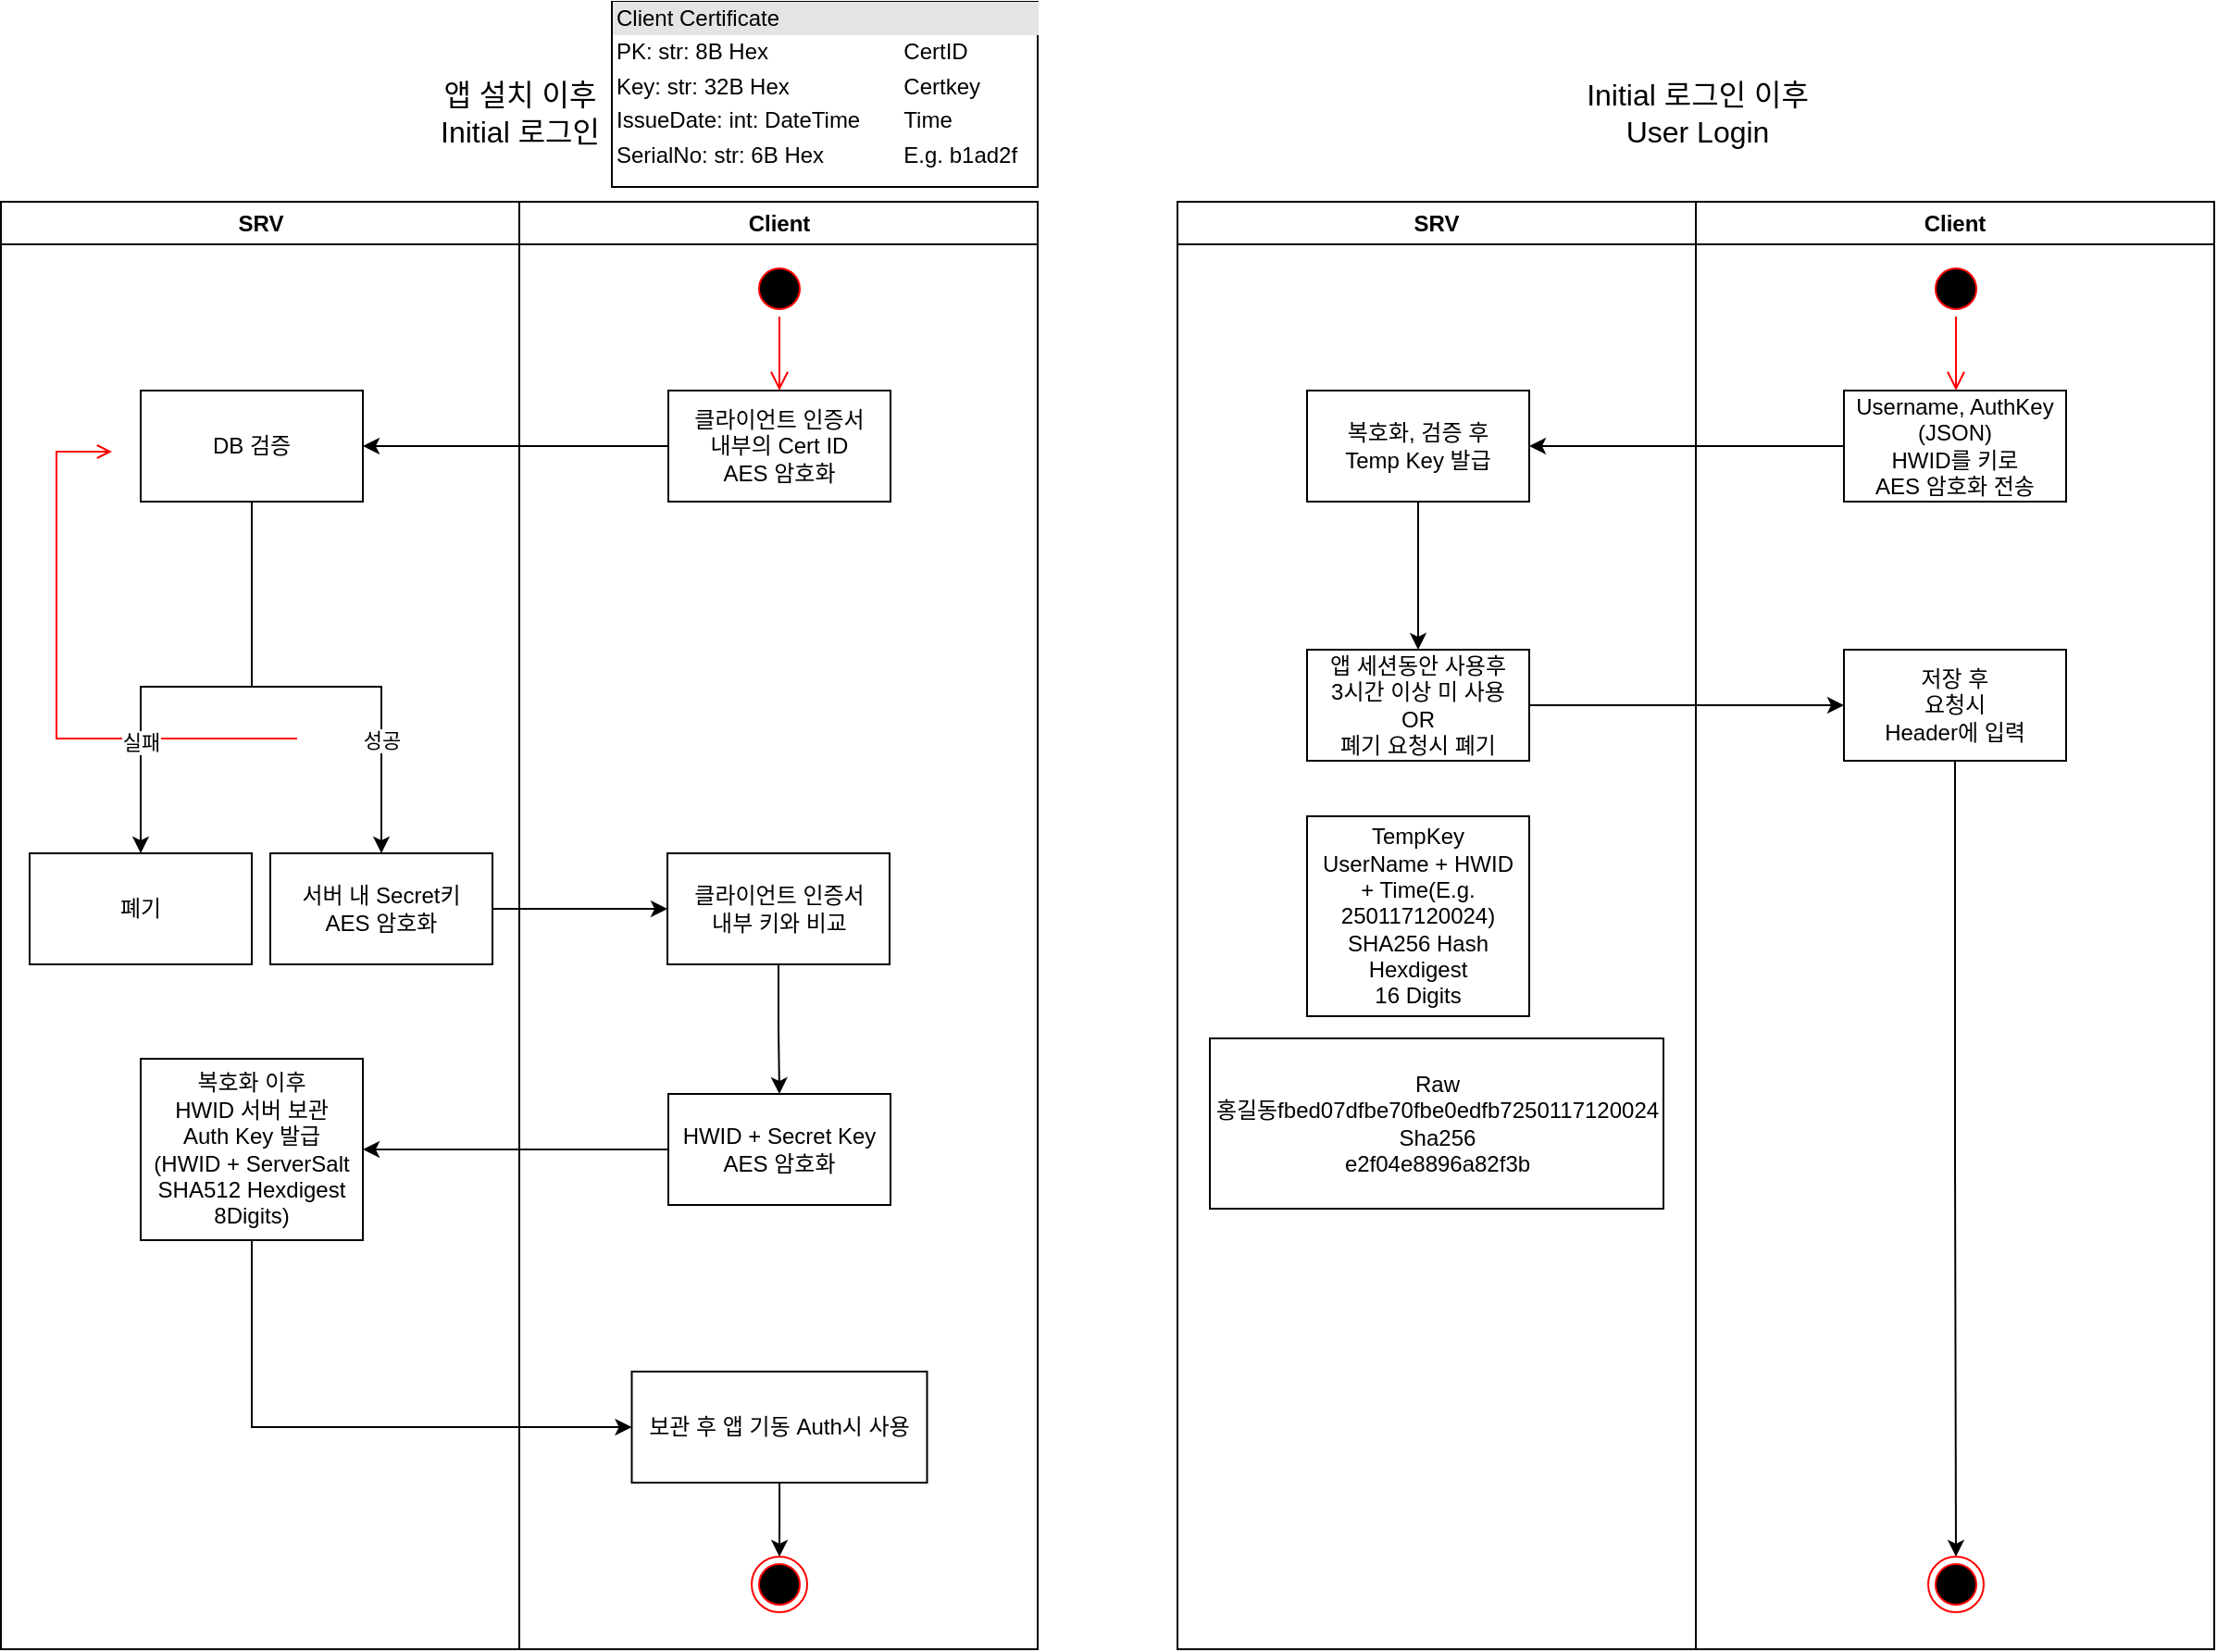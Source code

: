 <mxfile version="26.0.6">
  <diagram name="Page-1" id="e7e014a7-5840-1c2e-5031-d8a46d1fe8dd">
    <mxGraphModel dx="1593" dy="864" grid="1" gridSize="10" guides="1" tooltips="1" connect="1" arrows="1" fold="1" page="1" pageScale="1" pageWidth="1169" pageHeight="826" background="none" math="0" shadow="0">
      <root>
        <mxCell id="0" />
        <mxCell id="1" parent="0" />
        <mxCell id="2" value="SRV" style="swimlane;whiteSpace=wrap" parent="1" vertex="1">
          <mxGeometry x="164.5" y="128" width="280" height="782" as="geometry" />
        </mxCell>
        <mxCell id="12" value="" style="edgeStyle=elbowEdgeStyle;elbow=horizontal;strokeColor=#FF0000;endArrow=open;endFill=1;rounded=0" parent="2" source="10" edge="1">
          <mxGeometry width="100" height="100" relative="1" as="geometry">
            <mxPoint x="160" y="290" as="sourcePoint" />
            <mxPoint x="60" y="135" as="targetPoint" />
            <Array as="points">
              <mxPoint x="30" y="250" />
            </Array>
          </mxGeometry>
        </mxCell>
        <mxCell id="TnuhhpCbNera9kqxi1Ev-47" style="edgeStyle=orthogonalEdgeStyle;rounded=0;orthogonalLoop=1;jettySize=auto;html=1;entryX=0.5;entryY=0;entryDx=0;entryDy=0;" edge="1" parent="2" source="TnuhhpCbNera9kqxi1Ev-44" target="TnuhhpCbNera9kqxi1Ev-46">
          <mxGeometry relative="1" as="geometry">
            <Array as="points">
              <mxPoint x="136" y="262" />
              <mxPoint x="76" y="262" />
            </Array>
          </mxGeometry>
        </mxCell>
        <mxCell id="TnuhhpCbNera9kqxi1Ev-48" value="실패" style="edgeLabel;html=1;align=center;verticalAlign=middle;resizable=0;points=[];" vertex="1" connectable="0" parent="TnuhhpCbNera9kqxi1Ev-47">
          <mxGeometry x="-0.272" relative="1" as="geometry">
            <mxPoint x="-60" y="39" as="offset" />
          </mxGeometry>
        </mxCell>
        <mxCell id="TnuhhpCbNera9kqxi1Ev-50" style="edgeStyle=orthogonalEdgeStyle;rounded=0;orthogonalLoop=1;jettySize=auto;html=1;entryX=0.5;entryY=0;entryDx=0;entryDy=0;" edge="1" parent="2" source="TnuhhpCbNera9kqxi1Ev-44" target="TnuhhpCbNera9kqxi1Ev-49">
          <mxGeometry relative="1" as="geometry">
            <Array as="points">
              <mxPoint x="136" y="262" />
              <mxPoint x="206" y="262" />
            </Array>
          </mxGeometry>
        </mxCell>
        <mxCell id="TnuhhpCbNera9kqxi1Ev-64" value="성공" style="edgeLabel;html=1;align=center;verticalAlign=middle;resizable=0;points=[];" vertex="1" connectable="0" parent="TnuhhpCbNera9kqxi1Ev-50">
          <mxGeometry x="0.53" relative="1" as="geometry">
            <mxPoint as="offset" />
          </mxGeometry>
        </mxCell>
        <mxCell id="TnuhhpCbNera9kqxi1Ev-44" value="&lt;div&gt;DB 검증&lt;/div&gt;" style="rounded=0;whiteSpace=wrap;html=1;" vertex="1" parent="2">
          <mxGeometry x="75.5" y="102" width="120" height="60" as="geometry" />
        </mxCell>
        <mxCell id="TnuhhpCbNera9kqxi1Ev-46" value="폐기" style="rounded=0;whiteSpace=wrap;html=1;" vertex="1" parent="2">
          <mxGeometry x="15.5" y="352" width="120" height="60" as="geometry" />
        </mxCell>
        <mxCell id="TnuhhpCbNera9kqxi1Ev-49" value="&lt;div&gt;서버 내 Secret키&lt;/div&gt;&lt;div&gt;AES 암호화&lt;/div&gt;" style="rounded=0;whiteSpace=wrap;html=1;" vertex="1" parent="2">
          <mxGeometry x="145.5" y="352" width="120" height="60" as="geometry" />
        </mxCell>
        <mxCell id="TnuhhpCbNera9kqxi1Ev-65" value="복호화 이후&lt;div&gt;HWID 서버 보관&lt;/div&gt;&lt;div&gt;Auth Key 발급&lt;/div&gt;&lt;div&gt;(HWID + ServerSalt&lt;/div&gt;&lt;div&gt;SHA512 Hexdigest&lt;/div&gt;&lt;div&gt;8Digits)&lt;/div&gt;" style="rounded=0;whiteSpace=wrap;html=1;" vertex="1" parent="2">
          <mxGeometry x="75.5" y="463" width="120" height="98" as="geometry" />
        </mxCell>
        <mxCell id="3" value="Client" style="swimlane;whiteSpace=wrap" parent="1" vertex="1">
          <mxGeometry x="444.5" y="128" width="280" height="782" as="geometry" />
        </mxCell>
        <mxCell id="TnuhhpCbNera9kqxi1Ev-41" value="" style="ellipse;html=1;shape=startState;fillColor=#000000;strokeColor=#ff0000;" vertex="1" parent="3">
          <mxGeometry x="125.5" y="32" width="30" height="30" as="geometry" />
        </mxCell>
        <mxCell id="TnuhhpCbNera9kqxi1Ev-42" value="" style="edgeStyle=orthogonalEdgeStyle;html=1;verticalAlign=bottom;endArrow=open;endSize=8;strokeColor=#ff0000;rounded=0;entryX=0.5;entryY=0;entryDx=0;entryDy=0;" edge="1" source="TnuhhpCbNera9kqxi1Ev-41" parent="3" target="TnuhhpCbNera9kqxi1Ev-43">
          <mxGeometry relative="1" as="geometry">
            <mxPoint x="40.5" y="122" as="targetPoint" />
          </mxGeometry>
        </mxCell>
        <mxCell id="TnuhhpCbNera9kqxi1Ev-43" value="클라이언트 인증서&lt;div&gt;내부의 Cert ID&lt;/div&gt;&lt;div&gt;AES 암호화&lt;/div&gt;" style="rounded=0;whiteSpace=wrap;html=1;" vertex="1" parent="3">
          <mxGeometry x="80.5" y="102" width="120" height="60" as="geometry" />
        </mxCell>
        <mxCell id="TnuhhpCbNera9kqxi1Ev-63" style="edgeStyle=orthogonalEdgeStyle;rounded=0;orthogonalLoop=1;jettySize=auto;html=1;entryX=0.5;entryY=0;entryDx=0;entryDy=0;" edge="1" parent="3" source="TnuhhpCbNera9kqxi1Ev-51" target="TnuhhpCbNera9kqxi1Ev-53">
          <mxGeometry relative="1" as="geometry" />
        </mxCell>
        <mxCell id="TnuhhpCbNera9kqxi1Ev-51" value="클라이언트 인증서&lt;div&gt;내부 키와 비교&lt;/div&gt;" style="rounded=0;whiteSpace=wrap;html=1;" vertex="1" parent="3">
          <mxGeometry x="80" y="352" width="120" height="60" as="geometry" />
        </mxCell>
        <mxCell id="TnuhhpCbNera9kqxi1Ev-53" value="HWID + Secret Key&lt;br&gt;AES 암호화" style="rounded=0;whiteSpace=wrap;html=1;" vertex="1" parent="3">
          <mxGeometry x="80.5" y="482" width="120" height="60" as="geometry" />
        </mxCell>
        <mxCell id="TnuhhpCbNera9kqxi1Ev-70" style="edgeStyle=orthogonalEdgeStyle;rounded=0;orthogonalLoop=1;jettySize=auto;html=1;" edge="1" parent="3" source="TnuhhpCbNera9kqxi1Ev-67" target="TnuhhpCbNera9kqxi1Ev-69">
          <mxGeometry relative="1" as="geometry" />
        </mxCell>
        <mxCell id="TnuhhpCbNera9kqxi1Ev-67" value="보관 후 앱 기동 Auth시 사용" style="rounded=0;whiteSpace=wrap;html=1;" vertex="1" parent="3">
          <mxGeometry x="60.75" y="632" width="159.5" height="60" as="geometry" />
        </mxCell>
        <mxCell id="TnuhhpCbNera9kqxi1Ev-69" value="" style="ellipse;html=1;shape=endState;fillColor=#000000;strokeColor=#ff0000;" vertex="1" parent="3">
          <mxGeometry x="125.5" y="732" width="30" height="30" as="geometry" />
        </mxCell>
        <mxCell id="TnuhhpCbNera9kqxi1Ev-45" style="edgeStyle=orthogonalEdgeStyle;rounded=0;orthogonalLoop=1;jettySize=auto;html=1;entryX=1;entryY=0.5;entryDx=0;entryDy=0;" edge="1" parent="1" source="TnuhhpCbNera9kqxi1Ev-43" target="TnuhhpCbNera9kqxi1Ev-44">
          <mxGeometry relative="1" as="geometry" />
        </mxCell>
        <mxCell id="TnuhhpCbNera9kqxi1Ev-52" style="edgeStyle=orthogonalEdgeStyle;rounded=0;orthogonalLoop=1;jettySize=auto;html=1;entryX=0;entryY=0.5;entryDx=0;entryDy=0;" edge="1" parent="1" source="TnuhhpCbNera9kqxi1Ev-49" target="TnuhhpCbNera9kqxi1Ev-51">
          <mxGeometry relative="1" as="geometry" />
        </mxCell>
        <mxCell id="TnuhhpCbNera9kqxi1Ev-66" style="edgeStyle=orthogonalEdgeStyle;rounded=0;orthogonalLoop=1;jettySize=auto;html=1;entryX=1;entryY=0.5;entryDx=0;entryDy=0;" edge="1" parent="1" source="TnuhhpCbNera9kqxi1Ev-53" target="TnuhhpCbNera9kqxi1Ev-65">
          <mxGeometry relative="1" as="geometry" />
        </mxCell>
        <mxCell id="TnuhhpCbNera9kqxi1Ev-68" style="edgeStyle=orthogonalEdgeStyle;rounded=0;orthogonalLoop=1;jettySize=auto;html=1;entryX=0;entryY=0.5;entryDx=0;entryDy=0;" edge="1" parent="1" source="TnuhhpCbNera9kqxi1Ev-65" target="TnuhhpCbNera9kqxi1Ev-67">
          <mxGeometry relative="1" as="geometry">
            <Array as="points">
              <mxPoint x="300" y="790" />
            </Array>
          </mxGeometry>
        </mxCell>
        <mxCell id="TnuhhpCbNera9kqxi1Ev-71" value="&lt;font style=&quot;font-size: 16px;&quot;&gt;앱 설치 이후&lt;/font&gt;&lt;div&gt;&lt;font style=&quot;font-size: 16px;&quot;&gt;Initial 로그인&lt;/font&gt;&lt;/div&gt;" style="text;html=1;align=center;verticalAlign=middle;whiteSpace=wrap;rounded=0;" vertex="1" parent="1">
          <mxGeometry x="380" y="50" width="130" height="60" as="geometry" />
        </mxCell>
        <mxCell id="TnuhhpCbNera9kqxi1Ev-72" value="SRV" style="swimlane;whiteSpace=wrap" vertex="1" parent="1">
          <mxGeometry x="800" y="128" width="280" height="782" as="geometry" />
        </mxCell>
        <mxCell id="TnuhhpCbNera9kqxi1Ev-101" style="edgeStyle=orthogonalEdgeStyle;rounded=0;orthogonalLoop=1;jettySize=auto;html=1;entryX=0.5;entryY=0;entryDx=0;entryDy=0;" edge="1" parent="TnuhhpCbNera9kqxi1Ev-72" source="TnuhhpCbNera9kqxi1Ev-98" target="TnuhhpCbNera9kqxi1Ev-100">
          <mxGeometry relative="1" as="geometry" />
        </mxCell>
        <mxCell id="TnuhhpCbNera9kqxi1Ev-98" value="복호화, 검증 후&lt;div&gt;Temp Key 발급&lt;/div&gt;" style="rounded=0;whiteSpace=wrap;html=1;" vertex="1" parent="TnuhhpCbNera9kqxi1Ev-72">
          <mxGeometry x="70" y="102" width="120" height="60" as="geometry" />
        </mxCell>
        <mxCell id="TnuhhpCbNera9kqxi1Ev-100" value="앱 세션동안 사용후&lt;div&gt;3시간 이상 미 사용&lt;/div&gt;&lt;div&gt;OR&lt;/div&gt;&lt;div&gt;폐기 요청시 폐기&lt;/div&gt;" style="rounded=0;whiteSpace=wrap;html=1;" vertex="1" parent="TnuhhpCbNera9kqxi1Ev-72">
          <mxGeometry x="70" y="242" width="120" height="60" as="geometry" />
        </mxCell>
        <mxCell id="TnuhhpCbNera9kqxi1Ev-103" value="TempKey&lt;div&gt;UserName + HWID&lt;/div&gt;&lt;div&gt;+ Time(E.g. 250117120024)&lt;/div&gt;&lt;div&gt;SHA256 Hash&lt;/div&gt;&lt;div&gt;Hexdigest&lt;/div&gt;&lt;div&gt;16 Digits&lt;/div&gt;" style="rounded=0;whiteSpace=wrap;html=1;" vertex="1" parent="TnuhhpCbNera9kqxi1Ev-72">
          <mxGeometry x="70" y="332" width="120" height="108" as="geometry" />
        </mxCell>
        <mxCell id="TnuhhpCbNera9kqxi1Ev-104" value="&lt;div&gt;Raw&lt;/div&gt;홍길동fbed07dfbe70fbe0edfb7250117120024&lt;div&gt;&lt;div&gt;Sha256&lt;/div&gt;&lt;div&gt;e2f04e8896a82f3b&lt;/div&gt;&lt;/div&gt;" style="rounded=0;whiteSpace=wrap;html=1;" vertex="1" parent="TnuhhpCbNera9kqxi1Ev-72">
          <mxGeometry x="17.5" y="452" width="245" height="92" as="geometry" />
        </mxCell>
        <mxCell id="TnuhhpCbNera9kqxi1Ev-82" value="Client" style="swimlane;whiteSpace=wrap" vertex="1" parent="1">
          <mxGeometry x="1080" y="128" width="280" height="782" as="geometry" />
        </mxCell>
        <mxCell id="TnuhhpCbNera9kqxi1Ev-83" value="" style="ellipse;html=1;shape=startState;fillColor=#000000;strokeColor=#ff0000;" vertex="1" parent="TnuhhpCbNera9kqxi1Ev-82">
          <mxGeometry x="125.5" y="32" width="30" height="30" as="geometry" />
        </mxCell>
        <mxCell id="TnuhhpCbNera9kqxi1Ev-84" value="" style="edgeStyle=orthogonalEdgeStyle;html=1;verticalAlign=bottom;endArrow=open;endSize=8;strokeColor=#ff0000;rounded=0;entryX=0.5;entryY=0;entryDx=0;entryDy=0;" edge="1" parent="TnuhhpCbNera9kqxi1Ev-82" source="TnuhhpCbNera9kqxi1Ev-83">
          <mxGeometry relative="1" as="geometry">
            <mxPoint x="140.5" y="102" as="targetPoint" />
          </mxGeometry>
        </mxCell>
        <mxCell id="TnuhhpCbNera9kqxi1Ev-89" style="edgeStyle=orthogonalEdgeStyle;rounded=0;orthogonalLoop=1;jettySize=auto;html=1;exitX=0.5;exitY=1;exitDx=0;exitDy=0;" edge="1" parent="TnuhhpCbNera9kqxi1Ev-82" source="TnuhhpCbNera9kqxi1Ev-102" target="TnuhhpCbNera9kqxi1Ev-91">
          <mxGeometry relative="1" as="geometry">
            <mxPoint x="140.615" y="692.0" as="sourcePoint" />
          </mxGeometry>
        </mxCell>
        <mxCell id="TnuhhpCbNera9kqxi1Ev-91" value="" style="ellipse;html=1;shape=endState;fillColor=#000000;strokeColor=#ff0000;" vertex="1" parent="TnuhhpCbNera9kqxi1Ev-82">
          <mxGeometry x="125.5" y="732" width="30" height="30" as="geometry" />
        </mxCell>
        <mxCell id="TnuhhpCbNera9kqxi1Ev-97" value="Username, AuthKey&lt;div&gt;(JSON)&lt;br&gt;&lt;div&gt;HWID를 키로&lt;/div&gt;&lt;div&gt;AES 암호화 전송&lt;/div&gt;&lt;/div&gt;" style="rounded=0;whiteSpace=wrap;html=1;" vertex="1" parent="TnuhhpCbNera9kqxi1Ev-82">
          <mxGeometry x="80" y="102" width="120" height="60" as="geometry" />
        </mxCell>
        <mxCell id="TnuhhpCbNera9kqxi1Ev-102" value="저장 후&lt;div&gt;요청시&lt;/div&gt;&lt;div&gt;Header에 입력&lt;/div&gt;" style="rounded=0;whiteSpace=wrap;html=1;" vertex="1" parent="TnuhhpCbNera9kqxi1Ev-82">
          <mxGeometry x="80" y="242" width="120" height="60" as="geometry" />
        </mxCell>
        <mxCell id="TnuhhpCbNera9kqxi1Ev-96" value="&lt;div&gt;&lt;font style=&quot;font-size: 16px;&quot;&gt;Initial 로그인 이후&lt;/font&gt;&lt;/div&gt;&lt;div&gt;&lt;font style=&quot;font-size: 16px;&quot;&gt;User Login&lt;/font&gt;&lt;/div&gt;" style="text;html=1;align=center;verticalAlign=middle;whiteSpace=wrap;rounded=0;" vertex="1" parent="1">
          <mxGeometry x="1015.5" y="50" width="130" height="60" as="geometry" />
        </mxCell>
        <mxCell id="TnuhhpCbNera9kqxi1Ev-99" style="edgeStyle=orthogonalEdgeStyle;rounded=0;orthogonalLoop=1;jettySize=auto;html=1;entryX=1;entryY=0.5;entryDx=0;entryDy=0;" edge="1" parent="1" source="TnuhhpCbNera9kqxi1Ev-97" target="TnuhhpCbNera9kqxi1Ev-98">
          <mxGeometry relative="1" as="geometry" />
        </mxCell>
        <mxCell id="TnuhhpCbNera9kqxi1Ev-106" value="&lt;div style=&quot;box-sizing: border-box; width: 100%; background: rgb(228, 228, 228); padding: 2px;&quot;&gt;Client Certificate&lt;/div&gt;&lt;table style=&quot;width:100%;font-size:1em;&quot; cellpadding=&quot;2&quot; cellspacing=&quot;0&quot;&gt;&lt;tbody&gt;&lt;tr&gt;&lt;td&gt;PK: str: 8B Hex&lt;/td&gt;&lt;td&gt;CertID&lt;/td&gt;&lt;/tr&gt;&lt;tr&gt;&lt;td&gt;Key: str: 32B Hex&lt;/td&gt;&lt;td&gt;Certkey&lt;/td&gt;&lt;/tr&gt;&lt;tr&gt;&lt;td&gt;IssueDate: int: DateTime&lt;/td&gt;&lt;td&gt;Time&lt;/td&gt;&lt;/tr&gt;&lt;tr&gt;&lt;td&gt;SerialNo: str: 6B Hex&lt;/td&gt;&lt;td&gt;E.g. b1ad2f&lt;/td&gt;&lt;/tr&gt;&lt;/tbody&gt;&lt;/table&gt;" style="verticalAlign=top;align=left;overflow=fill;html=1;whiteSpace=wrap;" vertex="1" parent="1">
          <mxGeometry x="494.5" y="20" width="230" height="100" as="geometry" />
        </mxCell>
        <mxCell id="TnuhhpCbNera9kqxi1Ev-107" style="edgeStyle=orthogonalEdgeStyle;rounded=0;orthogonalLoop=1;jettySize=auto;html=1;entryX=0;entryY=0.5;entryDx=0;entryDy=0;" edge="1" parent="1" source="TnuhhpCbNera9kqxi1Ev-100" target="TnuhhpCbNera9kqxi1Ev-102">
          <mxGeometry relative="1" as="geometry" />
        </mxCell>
      </root>
    </mxGraphModel>
  </diagram>
</mxfile>

